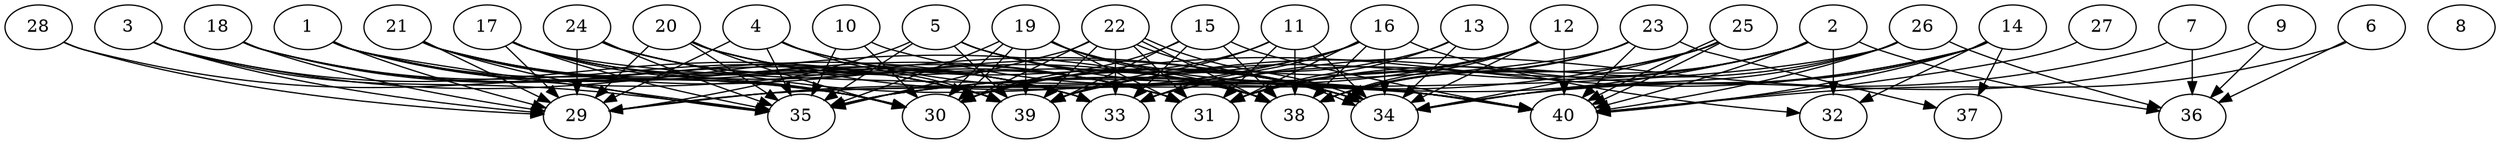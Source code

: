 // DAG automatically generated by daggen at Thu Oct  3 14:06:49 2019
// ./daggen --dot -n 40 --ccr 0.5 --fat 0.9 --regular 0.9 --density 0.7 --mindata 5242880 --maxdata 52428800 
digraph G {
  1 [size="99995648", alpha="0.04", expect_size="49997824"] 
  1 -> 29 [size ="49997824"]
  1 -> 30 [size ="49997824"]
  1 -> 31 [size ="49997824"]
  1 -> 34 [size ="49997824"]
  1 -> 35 [size ="49997824"]
  1 -> 39 [size ="49997824"]
  2 [size="79366144", alpha="0.08", expect_size="39683072"] 
  2 -> 32 [size ="39683072"]
  2 -> 33 [size ="39683072"]
  2 -> 35 [size ="39683072"]
  2 -> 36 [size ="39683072"]
  2 -> 38 [size ="39683072"]
  2 -> 39 [size ="39683072"]
  2 -> 40 [size ="39683072"]
  3 [size="16787456", alpha="0.15", expect_size="8393728"] 
  3 -> 29 [size ="8393728"]
  3 -> 35 [size ="8393728"]
  3 -> 38 [size ="8393728"]
  3 -> 39 [size ="8393728"]
  4 [size="83544064", alpha="0.19", expect_size="41772032"] 
  4 -> 29 [size ="41772032"]
  4 -> 34 [size ="41772032"]
  4 -> 35 [size ="41772032"]
  4 -> 39 [size ="41772032"]
  4 -> 40 [size ="41772032"]
  5 [size="69363712", alpha="0.18", expect_size="34681856"] 
  5 -> 29 [size ="34681856"]
  5 -> 34 [size ="34681856"]
  5 -> 35 [size ="34681856"]
  5 -> 38 [size ="34681856"]
  5 -> 39 [size ="34681856"]
  5 -> 40 [size ="34681856"]
  6 [size="101210112", alpha="0.16", expect_size="50605056"] 
  6 -> 36 [size ="50605056"]
  6 -> 40 [size ="50605056"]
  7 [size="78555136", alpha="0.18", expect_size="39277568"] 
  7 -> 33 [size ="39277568"]
  7 -> 36 [size ="39277568"]
  8 [size="11071488", alpha="0.14", expect_size="5535744"] 
  9 [size="97265664", alpha="0.11", expect_size="48632832"] 
  9 -> 34 [size ="48632832"]
  9 -> 36 [size ="48632832"]
  10 [size="55451648", alpha="0.08", expect_size="27725824"] 
  10 -> 30 [size ="27725824"]
  10 -> 35 [size ="27725824"]
  10 -> 40 [size ="27725824"]
  11 [size="71217152", alpha="0.20", expect_size="35608576"] 
  11 -> 30 [size ="35608576"]
  11 -> 31 [size ="35608576"]
  11 -> 34 [size ="35608576"]
  11 -> 38 [size ="35608576"]
  11 -> 39 [size ="35608576"]
  12 [size="92108800", alpha="0.03", expect_size="46054400"] 
  12 -> 30 [size ="46054400"]
  12 -> 31 [size ="46054400"]
  12 -> 34 [size ="46054400"]
  12 -> 35 [size ="46054400"]
  12 -> 38 [size ="46054400"]
  12 -> 40 [size ="46054400"]
  13 [size="35584000", alpha="0.11", expect_size="17792000"] 
  13 -> 31 [size ="17792000"]
  13 -> 34 [size ="17792000"]
  13 -> 39 [size ="17792000"]
  14 [size="14125056", alpha="0.02", expect_size="7062528"] 
  14 -> 30 [size ="7062528"]
  14 -> 32 [size ="7062528"]
  14 -> 34 [size ="7062528"]
  14 -> 37 [size ="7062528"]
  14 -> 39 [size ="7062528"]
  14 -> 40 [size ="7062528"]
  15 [size="11132928", alpha="0.11", expect_size="5566464"] 
  15 -> 30 [size ="5566464"]
  15 -> 33 [size ="5566464"]
  15 -> 38 [size ="5566464"]
  15 -> 39 [size ="5566464"]
  15 -> 40 [size ="5566464"]
  16 [size="96976896", alpha="0.11", expect_size="48488448"] 
  16 -> 29 [size ="48488448"]
  16 -> 30 [size ="48488448"]
  16 -> 31 [size ="48488448"]
  16 -> 32 [size ="48488448"]
  16 -> 33 [size ="48488448"]
  16 -> 34 [size ="48488448"]
  16 -> 38 [size ="48488448"]
  17 [size="78452736", alpha="0.16", expect_size="39226368"] 
  17 -> 29 [size ="39226368"]
  17 -> 30 [size ="39226368"]
  17 -> 33 [size ="39226368"]
  17 -> 35 [size ="39226368"]
  17 -> 38 [size ="39226368"]
  17 -> 39 [size ="39226368"]
  17 -> 40 [size ="39226368"]
  18 [size="68716544", alpha="0.07", expect_size="34358272"] 
  18 -> 29 [size ="34358272"]
  18 -> 30 [size ="34358272"]
  18 -> 33 [size ="34358272"]
  18 -> 39 [size ="34358272"]
  19 [size="42031104", alpha="0.07", expect_size="21015552"] 
  19 -> 30 [size ="21015552"]
  19 -> 30 [size ="21015552"]
  19 -> 31 [size ="21015552"]
  19 -> 34 [size ="21015552"]
  19 -> 35 [size ="21015552"]
  19 -> 38 [size ="21015552"]
  19 -> 39 [size ="21015552"]
  19 -> 40 [size ="21015552"]
  20 [size="94859264", alpha="0.16", expect_size="47429632"] 
  20 -> 29 [size ="47429632"]
  20 -> 30 [size ="47429632"]
  20 -> 31 [size ="47429632"]
  20 -> 35 [size ="47429632"]
  20 -> 38 [size ="47429632"]
  20 -> 40 [size ="47429632"]
  21 [size="40271872", alpha="0.05", expect_size="20135936"] 
  21 -> 29 [size ="20135936"]
  21 -> 30 [size ="20135936"]
  21 -> 31 [size ="20135936"]
  21 -> 33 [size ="20135936"]
  21 -> 34 [size ="20135936"]
  21 -> 35 [size ="20135936"]
  22 [size="38090752", alpha="0.08", expect_size="19045376"] 
  22 -> 30 [size ="19045376"]
  22 -> 31 [size ="19045376"]
  22 -> 33 [size ="19045376"]
  22 -> 34 [size ="19045376"]
  22 -> 34 [size ="19045376"]
  22 -> 35 [size ="19045376"]
  22 -> 38 [size ="19045376"]
  22 -> 39 [size ="19045376"]
  23 [size="53952512", alpha="0.12", expect_size="26976256"] 
  23 -> 29 [size ="26976256"]
  23 -> 31 [size ="26976256"]
  23 -> 37 [size ="26976256"]
  23 -> 38 [size ="26976256"]
  23 -> 40 [size ="26976256"]
  24 [size="11743232", alpha="0.12", expect_size="5871616"] 
  24 -> 29 [size ="5871616"]
  24 -> 31 [size ="5871616"]
  24 -> 33 [size ="5871616"]
  24 -> 35 [size ="5871616"]
  24 -> 40 [size ="5871616"]
  25 [size="19623936", alpha="0.04", expect_size="9811968"] 
  25 -> 34 [size ="9811968"]
  25 -> 35 [size ="9811968"]
  25 -> 38 [size ="9811968"]
  25 -> 40 [size ="9811968"]
  25 -> 40 [size ="9811968"]
  26 [size="73383936", alpha="0.16", expect_size="36691968"] 
  26 -> 29 [size ="36691968"]
  26 -> 31 [size ="36691968"]
  26 -> 34 [size ="36691968"]
  26 -> 36 [size ="36691968"]
  26 -> 40 [size ="36691968"]
  27 [size="31612928", alpha="0.02", expect_size="15806464"] 
  27 -> 40 [size ="15806464"]
  28 [size="11732992", alpha="0.08", expect_size="5866496"] 
  28 -> 29 [size ="5866496"]
  28 -> 30 [size ="5866496"]
  29 [size="43327488", alpha="0.13", expect_size="21663744"] 
  30 [size="76175360", alpha="0.07", expect_size="38087680"] 
  31 [size="59326464", alpha="0.14", expect_size="29663232"] 
  32 [size="82294784", alpha="0.18", expect_size="41147392"] 
  33 [size="25217024", alpha="0.07", expect_size="12608512"] 
  34 [size="83138560", alpha="0.18", expect_size="41569280"] 
  35 [size="46004224", alpha="0.08", expect_size="23002112"] 
  36 [size="67065856", alpha="0.17", expect_size="33532928"] 
  37 [size="48304128", alpha="0.20", expect_size="24152064"] 
  38 [size="57788416", alpha="0.15", expect_size="28894208"] 
  39 [size="96106496", alpha="0.18", expect_size="48053248"] 
  40 [size="61294592", alpha="0.18", expect_size="30647296"] 
}
